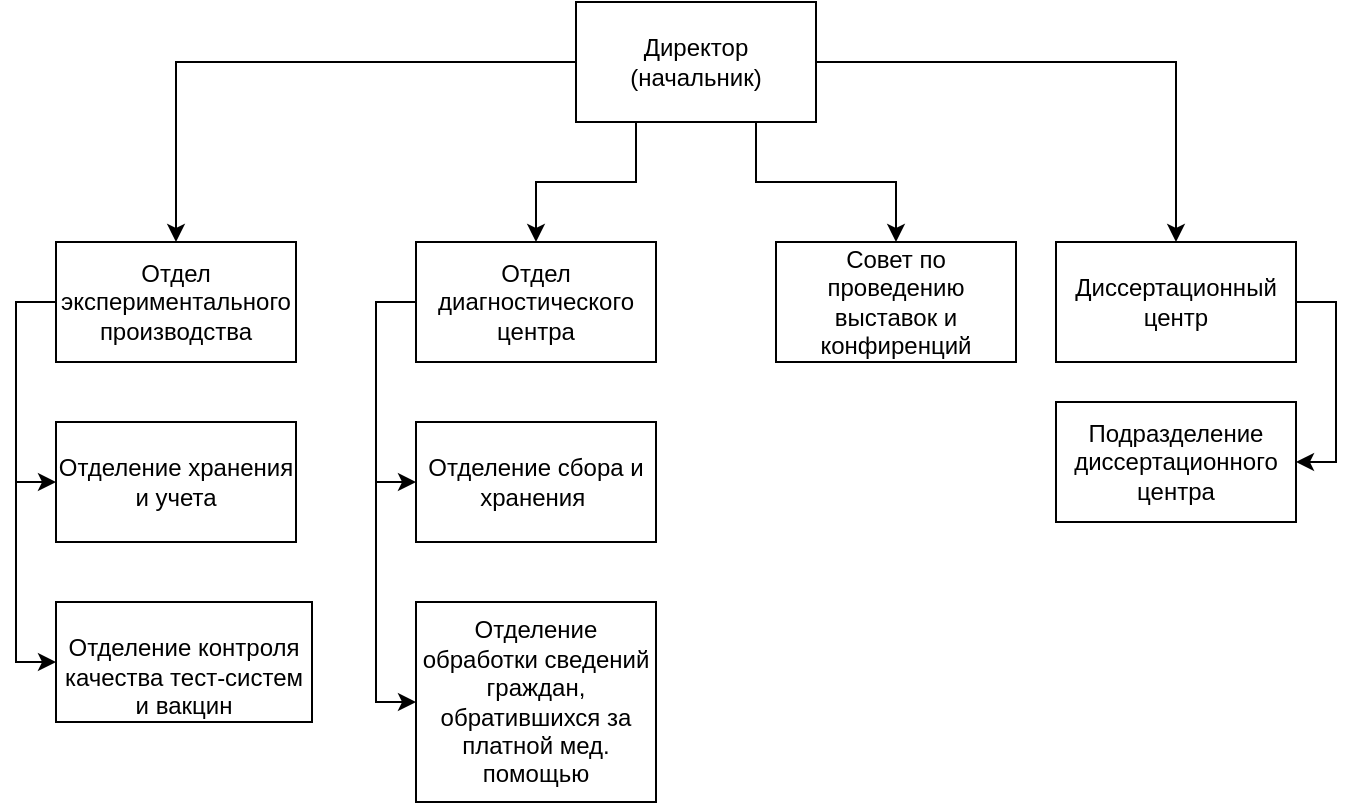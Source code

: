 <mxfile version="25.0.3">
  <diagram name="Страница — 1" id="kXAEuZfTkcRkGfrMOT2D">
    <mxGraphModel dx="1050" dy="567" grid="1" gridSize="10" guides="1" tooltips="1" connect="1" arrows="1" fold="1" page="1" pageScale="1" pageWidth="827" pageHeight="1169" math="0" shadow="0">
      <root>
        <mxCell id="0" />
        <mxCell id="1" parent="0" />
        <mxCell id="s24265_AXHNQX7txLnuj-35" style="edgeStyle=orthogonalEdgeStyle;rounded=0;orthogonalLoop=1;jettySize=auto;html=1;exitX=0.25;exitY=1;exitDx=0;exitDy=0;entryX=0.5;entryY=0;entryDx=0;entryDy=0;align=center;" parent="1" source="s24265_AXHNQX7txLnuj-1" target="s24265_AXHNQX7txLnuj-12" edge="1">
          <mxGeometry relative="1" as="geometry">
            <mxPoint x="560" y="140" as="targetPoint" />
          </mxGeometry>
        </mxCell>
        <mxCell id="s24265_AXHNQX7txLnuj-38" style="edgeStyle=orthogonalEdgeStyle;rounded=0;orthogonalLoop=1;jettySize=auto;html=1;exitX=0;exitY=0.5;exitDx=0;exitDy=0;align=center;" parent="1" source="s24265_AXHNQX7txLnuj-1" target="s24265_AXHNQX7txLnuj-8" edge="1">
          <mxGeometry relative="1" as="geometry" />
        </mxCell>
        <mxCell id="Sb17zeOBsnFjFj63UPdb-14" style="edgeStyle=orthogonalEdgeStyle;rounded=0;orthogonalLoop=1;jettySize=auto;html=1;exitX=0.75;exitY=1;exitDx=0;exitDy=0;entryX=0.5;entryY=0;entryDx=0;entryDy=0;align=center;" edge="1" parent="1" source="s24265_AXHNQX7txLnuj-1" target="Sb17zeOBsnFjFj63UPdb-1">
          <mxGeometry relative="1" as="geometry" />
        </mxCell>
        <mxCell id="Sb17zeOBsnFjFj63UPdb-19" style="edgeStyle=orthogonalEdgeStyle;rounded=0;orthogonalLoop=1;jettySize=auto;html=1;exitX=1;exitY=0.5;exitDx=0;exitDy=0;entryX=0.5;entryY=0;entryDx=0;entryDy=0;align=center;" edge="1" parent="1" source="s24265_AXHNQX7txLnuj-1" target="Sb17zeOBsnFjFj63UPdb-15">
          <mxGeometry relative="1" as="geometry" />
        </mxCell>
        <mxCell id="s24265_AXHNQX7txLnuj-1" value="Директор&lt;br&gt;(начальник)" style="rounded=0;whiteSpace=wrap;html=1;align=center;" parent="1" vertex="1">
          <mxGeometry x="550" y="20" width="120" height="60" as="geometry" />
        </mxCell>
        <mxCell id="s24265_AXHNQX7txLnuj-2" value="Отделение хранения и учета" style="rounded=0;whiteSpace=wrap;html=1;align=center;" parent="1" vertex="1">
          <mxGeometry x="290" y="230" width="120" height="60" as="geometry" />
        </mxCell>
        <mxCell id="Sb17zeOBsnFjFj63UPdb-10" style="edgeStyle=orthogonalEdgeStyle;rounded=0;orthogonalLoop=1;jettySize=auto;html=1;exitX=0;exitY=0.5;exitDx=0;exitDy=0;entryX=0;entryY=0.5;entryDx=0;entryDy=0;align=center;" edge="1" parent="1" source="s24265_AXHNQX7txLnuj-8" target="s24265_AXHNQX7txLnuj-9">
          <mxGeometry relative="1" as="geometry" />
        </mxCell>
        <mxCell id="s24265_AXHNQX7txLnuj-8" value="Отдел экспериментального производства" style="rounded=0;whiteSpace=wrap;html=1;align=center;" parent="1" vertex="1">
          <mxGeometry x="290" y="140" width="120" height="60" as="geometry" />
        </mxCell>
        <mxCell id="s24265_AXHNQX7txLnuj-9" value="&lt;br&gt;Отделение контроля качества тест-систем и вакцин" style="rounded=0;whiteSpace=wrap;html=1;align=center;" parent="1" vertex="1">
          <mxGeometry x="290" y="320" width="128" height="60" as="geometry" />
        </mxCell>
        <mxCell id="Sb17zeOBsnFjFj63UPdb-5" style="edgeStyle=orthogonalEdgeStyle;rounded=0;orthogonalLoop=1;jettySize=auto;html=1;exitX=0;exitY=0.5;exitDx=0;exitDy=0;entryX=0;entryY=0.5;entryDx=0;entryDy=0;align=center;" edge="1" parent="1" source="s24265_AXHNQX7txLnuj-12" target="Sb17zeOBsnFjFj63UPdb-3">
          <mxGeometry relative="1" as="geometry" />
        </mxCell>
        <mxCell id="s24265_AXHNQX7txLnuj-12" value="Отдел диагностического центра" style="rounded=0;whiteSpace=wrap;html=1;align=center;" parent="1" vertex="1">
          <mxGeometry x="470" y="140" width="120" height="60" as="geometry" />
        </mxCell>
        <mxCell id="Sb17zeOBsnFjFj63UPdb-1" value="Совет по проведению выставок и конфиренций" style="rounded=0;whiteSpace=wrap;html=1;align=center;" vertex="1" parent="1">
          <mxGeometry x="650" y="140" width="120" height="60" as="geometry" />
        </mxCell>
        <mxCell id="Sb17zeOBsnFjFj63UPdb-2" value="Отделение сбора и хранения&amp;nbsp;" style="rounded=0;whiteSpace=wrap;html=1;align=center;" vertex="1" parent="1">
          <mxGeometry x="470" y="230" width="120" height="60" as="geometry" />
        </mxCell>
        <mxCell id="Sb17zeOBsnFjFj63UPdb-3" value="Отделение обработки сведений граждан, обратившихся за платной мед. помощью" style="rounded=0;whiteSpace=wrap;html=1;align=center;" vertex="1" parent="1">
          <mxGeometry x="470" y="320" width="120" height="100" as="geometry" />
        </mxCell>
        <mxCell id="Sb17zeOBsnFjFj63UPdb-7" value="" style="endArrow=classic;html=1;rounded=0;entryX=0;entryY=0.5;entryDx=0;entryDy=0;align=center;" edge="1" parent="1" target="Sb17zeOBsnFjFj63UPdb-2">
          <mxGeometry width="50" height="50" relative="1" as="geometry">
            <mxPoint x="450" y="260" as="sourcePoint" />
            <mxPoint x="530" y="240" as="targetPoint" />
          </mxGeometry>
        </mxCell>
        <mxCell id="Sb17zeOBsnFjFj63UPdb-11" value="" style="endArrow=classic;html=1;rounded=0;entryX=0;entryY=0.5;entryDx=0;entryDy=0;align=center;" edge="1" parent="1" target="s24265_AXHNQX7txLnuj-2">
          <mxGeometry width="50" height="50" relative="1" as="geometry">
            <mxPoint x="270" y="260" as="sourcePoint" />
            <mxPoint x="332" y="230" as="targetPoint" />
          </mxGeometry>
        </mxCell>
        <mxCell id="Sb17zeOBsnFjFj63UPdb-20" style="edgeStyle=orthogonalEdgeStyle;rounded=0;orthogonalLoop=1;jettySize=auto;html=1;exitX=1;exitY=0.5;exitDx=0;exitDy=0;entryX=1;entryY=0.5;entryDx=0;entryDy=0;align=center;" edge="1" parent="1" source="Sb17zeOBsnFjFj63UPdb-15" target="Sb17zeOBsnFjFj63UPdb-16">
          <mxGeometry relative="1" as="geometry" />
        </mxCell>
        <mxCell id="Sb17zeOBsnFjFj63UPdb-15" value="Диссертационный центр" style="rounded=0;whiteSpace=wrap;html=1;align=center;" vertex="1" parent="1">
          <mxGeometry x="790" y="140" width="120" height="60" as="geometry" />
        </mxCell>
        <mxCell id="Sb17zeOBsnFjFj63UPdb-16" value="Подразделение диссертационного центра" style="rounded=0;whiteSpace=wrap;html=1;align=center;" vertex="1" parent="1">
          <mxGeometry x="790" y="220" width="120" height="60" as="geometry" />
        </mxCell>
      </root>
    </mxGraphModel>
  </diagram>
</mxfile>
